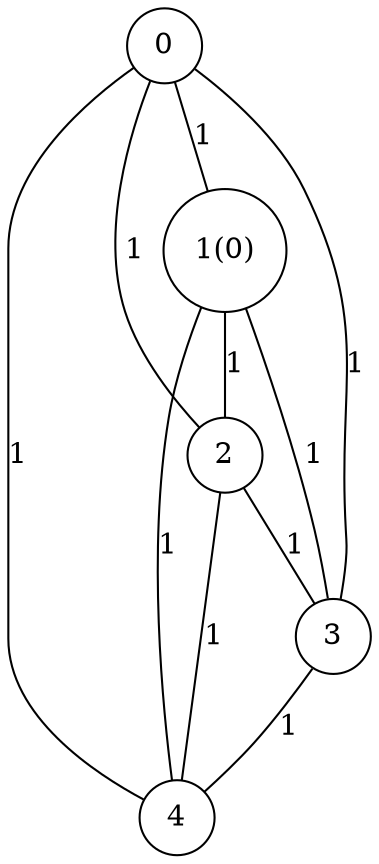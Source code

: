 graph
{
	node [shape=circle, label="0"] 0;
	node [shape=circle, label="1(0)"] 1;
	node [shape=circle, label="2"] 2;
	node [shape=circle, label="3"] 3;
	node [shape=circle, label="4"] 4;
	0 -- 1 [label="1"]
	0 -- 2 [label="1"]
	0 -- 3 [label="1"]
	0 -- 4 [label="1"]
	1 -- 2 [label="1"]
	1 -- 3 [label="1"]
	1 -- 4 [label="1"]
	2 -- 3 [label="1"]
	2 -- 4 [label="1"]
	3 -- 4 [label="1"]
}
